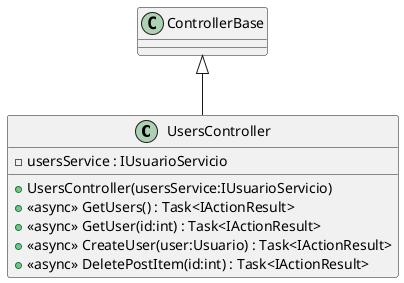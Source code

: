 @startuml
class UsersController {
    - usersService : IUsuarioServicio
    + UsersController(usersService:IUsuarioServicio)
    + <<async>> GetUsers() : Task<IActionResult>
    + <<async>> GetUser(id:int) : Task<IActionResult>
    + <<async>> CreateUser(user:Usuario) : Task<IActionResult>
    + <<async>> DeletePostItem(id:int) : Task<IActionResult>
}
ControllerBase <|-- UsersController
@enduml
